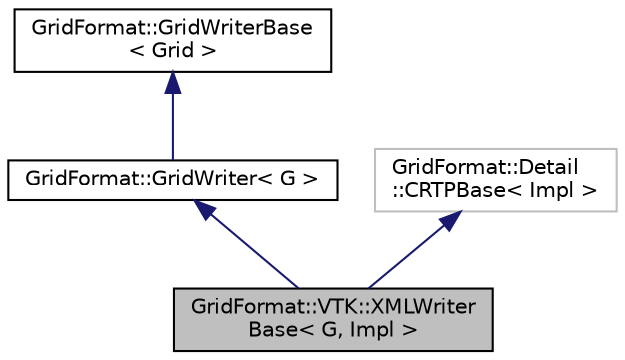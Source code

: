 digraph "GridFormat::VTK::XMLWriterBase&lt; G, Impl &gt;"
{
 // LATEX_PDF_SIZE
  edge [fontname="Helvetica",fontsize="10",labelfontname="Helvetica",labelfontsize="10"];
  node [fontname="Helvetica",fontsize="10",shape=record];
  Node1 [label="GridFormat::VTK::XMLWriter\lBase\< G, Impl \>",height=0.2,width=0.4,color="black", fillcolor="grey75", style="filled", fontcolor="black",tooltip="Base class for VTK-XML Writer implementations."];
  Node2 -> Node1 [dir="back",color="midnightblue",fontsize="10",style="solid",fontname="Helvetica"];
  Node2 [label="GridFormat::GridWriter\< G \>",height=0.2,width=0.4,color="black", fillcolor="white", style="filled",URL="$classGridFormat_1_1GridWriter.html",tooltip=" "];
  Node3 -> Node2 [dir="back",color="midnightblue",fontsize="10",style="solid",fontname="Helvetica"];
  Node3 [label="GridFormat::GridWriterBase\l\< Grid \>",height=0.2,width=0.4,color="black", fillcolor="white", style="filled",URL="$classGridFormat_1_1GridWriterBase.html",tooltip="Base class for all writer implementations."];
  Node4 -> Node1 [dir="back",color="midnightblue",fontsize="10",style="solid",fontname="Helvetica"];
  Node4 [label="GridFormat::Detail\l::CRTPBase\< Impl \>",height=0.2,width=0.4,color="grey75", fillcolor="white", style="filled",tooltip=" "];
}
